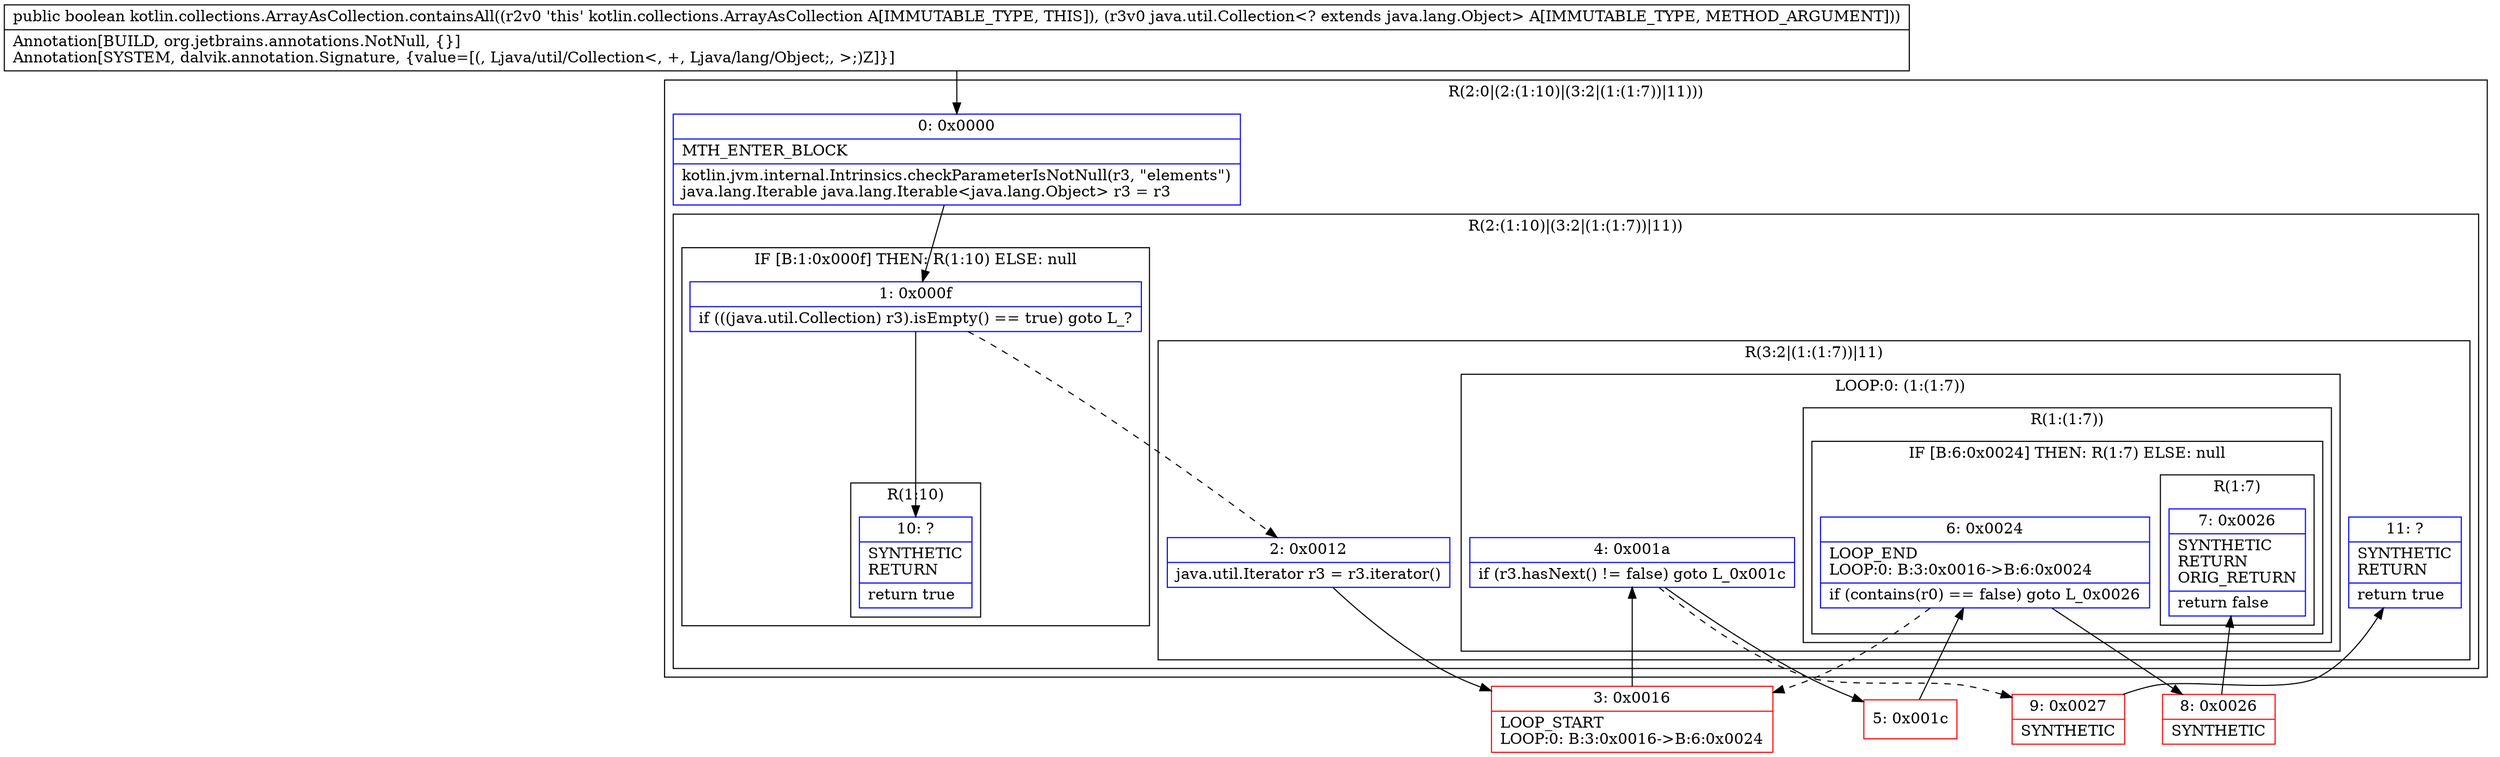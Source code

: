 digraph "CFG forkotlin.collections.ArrayAsCollection.containsAll(Ljava\/util\/Collection;)Z" {
subgraph cluster_Region_1831300752 {
label = "R(2:0|(2:(1:10)|(3:2|(1:(1:7))|11)))";
node [shape=record,color=blue];
Node_0 [shape=record,label="{0\:\ 0x0000|MTH_ENTER_BLOCK\l|kotlin.jvm.internal.Intrinsics.checkParameterIsNotNull(r3, \"elements\")\ljava.lang.Iterable java.lang.Iterable\<java.lang.Object\> r3 = r3\l}"];
subgraph cluster_Region_92030891 {
label = "R(2:(1:10)|(3:2|(1:(1:7))|11))";
node [shape=record,color=blue];
subgraph cluster_IfRegion_380650559 {
label = "IF [B:1:0x000f] THEN: R(1:10) ELSE: null";
node [shape=record,color=blue];
Node_1 [shape=record,label="{1\:\ 0x000f|if (((java.util.Collection) r3).isEmpty() == true) goto L_?\l}"];
subgraph cluster_Region_1044185087 {
label = "R(1:10)";
node [shape=record,color=blue];
Node_10 [shape=record,label="{10\:\ ?|SYNTHETIC\lRETURN\l|return true\l}"];
}
}
subgraph cluster_Region_475357066 {
label = "R(3:2|(1:(1:7))|11)";
node [shape=record,color=blue];
Node_2 [shape=record,label="{2\:\ 0x0012|java.util.Iterator r3 = r3.iterator()\l}"];
subgraph cluster_LoopRegion_668779049 {
label = "LOOP:0: (1:(1:7))";
node [shape=record,color=blue];
Node_4 [shape=record,label="{4\:\ 0x001a|if (r3.hasNext() != false) goto L_0x001c\l}"];
subgraph cluster_Region_660147404 {
label = "R(1:(1:7))";
node [shape=record,color=blue];
subgraph cluster_IfRegion_1090475667 {
label = "IF [B:6:0x0024] THEN: R(1:7) ELSE: null";
node [shape=record,color=blue];
Node_6 [shape=record,label="{6\:\ 0x0024|LOOP_END\lLOOP:0: B:3:0x0016\-\>B:6:0x0024\l|if (contains(r0) == false) goto L_0x0026\l}"];
subgraph cluster_Region_434473588 {
label = "R(1:7)";
node [shape=record,color=blue];
Node_7 [shape=record,label="{7\:\ 0x0026|SYNTHETIC\lRETURN\lORIG_RETURN\l|return false\l}"];
}
}
}
}
Node_11 [shape=record,label="{11\:\ ?|SYNTHETIC\lRETURN\l|return true\l}"];
}
}
}
Node_3 [shape=record,color=red,label="{3\:\ 0x0016|LOOP_START\lLOOP:0: B:3:0x0016\-\>B:6:0x0024\l}"];
Node_5 [shape=record,color=red,label="{5\:\ 0x001c}"];
Node_8 [shape=record,color=red,label="{8\:\ 0x0026|SYNTHETIC\l}"];
Node_9 [shape=record,color=red,label="{9\:\ 0x0027|SYNTHETIC\l}"];
MethodNode[shape=record,label="{public boolean kotlin.collections.ArrayAsCollection.containsAll((r2v0 'this' kotlin.collections.ArrayAsCollection A[IMMUTABLE_TYPE, THIS]), (r3v0 java.util.Collection\<? extends java.lang.Object\> A[IMMUTABLE_TYPE, METHOD_ARGUMENT]))  | Annotation[BUILD, org.jetbrains.annotations.NotNull, \{\}]\lAnnotation[SYSTEM, dalvik.annotation.Signature, \{value=[(, Ljava\/util\/Collection\<, +, Ljava\/lang\/Object;, \>;)Z]\}]\l}"];
MethodNode -> Node_0;
Node_0 -> Node_1;
Node_1 -> Node_2[style=dashed];
Node_1 -> Node_10;
Node_2 -> Node_3;
Node_4 -> Node_5;
Node_4 -> Node_9[style=dashed];
Node_6 -> Node_3[style=dashed];
Node_6 -> Node_8;
Node_3 -> Node_4;
Node_5 -> Node_6;
Node_8 -> Node_7;
Node_9 -> Node_11;
}

